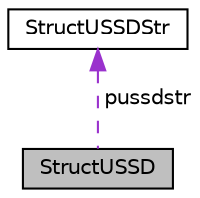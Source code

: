 digraph "StructUSSD"
{
 // LATEX_PDF_SIZE
  edge [fontname="Helvetica",fontsize="10",labelfontname="Helvetica",labelfontsize="10"];
  node [fontname="Helvetica",fontsize="10",shape=record];
  Node1 [label="StructUSSD",height=0.2,width=0.4,color="black", fillcolor="grey75", style="filled", fontcolor="black",tooltip="USSD request (???)."];
  Node2 -> Node1 [dir="back",color="darkorchid3",fontsize="10",style="dashed",label=" pussdstr" ,fontname="Helvetica"];
  Node2 [label="StructUSSDStr",height=0.2,width=0.4,color="black", fillcolor="white", style="filled",URL="$group___telephony.html#struct_struct_u_s_s_d_str",tooltip="USSD request."];
}
